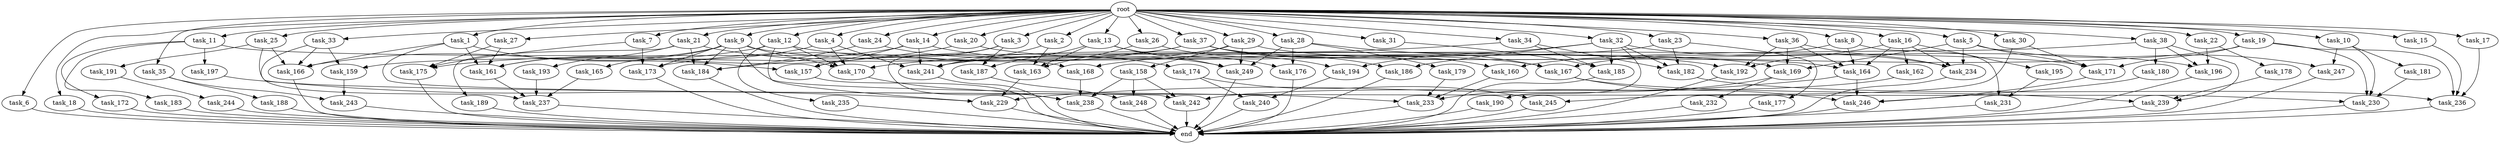 digraph G {
  root [size="0.000000"];
  task_1 [size="102.400000"];
  task_2 [size="102.400000"];
  task_3 [size="102.400000"];
  task_4 [size="102.400000"];
  task_5 [size="102.400000"];
  task_6 [size="102.400000"];
  task_7 [size="102.400000"];
  task_8 [size="102.400000"];
  task_9 [size="102.400000"];
  task_10 [size="102.400000"];
  task_11 [size="102.400000"];
  task_12 [size="102.400000"];
  task_13 [size="102.400000"];
  task_14 [size="102.400000"];
  task_15 [size="102.400000"];
  task_16 [size="102.400000"];
  task_17 [size="102.400000"];
  task_18 [size="102.400000"];
  task_19 [size="102.400000"];
  task_20 [size="102.400000"];
  task_21 [size="102.400000"];
  task_22 [size="102.400000"];
  task_23 [size="102.400000"];
  task_24 [size="102.400000"];
  task_25 [size="102.400000"];
  task_26 [size="102.400000"];
  task_27 [size="102.400000"];
  task_28 [size="102.400000"];
  task_29 [size="102.400000"];
  task_30 [size="102.400000"];
  task_31 [size="102.400000"];
  task_32 [size="102.400000"];
  task_33 [size="102.400000"];
  task_34 [size="102.400000"];
  task_35 [size="102.400000"];
  task_36 [size="102.400000"];
  task_37 [size="102.400000"];
  task_38 [size="102.400000"];
  task_157 [size="77309411328.000000"];
  task_158 [size="30923764531.200001"];
  task_159 [size="17179869184.000000"];
  task_160 [size="44667659878.400002"];
  task_161 [size="152900835737.600006"];
  task_162 [size="3435973836.800000"];
  task_163 [size="32641751449.600002"];
  task_164 [size="80745385164.800003"];
  task_165 [size="42090679500.800003"];
  task_166 [size="70437463654.400009"];
  task_167 [size="85040352460.800003"];
  task_168 [size="124554051584.000000"];
  task_169 [size="127990025420.800003"];
  task_170 [size="173516678758.400024"];
  task_171 [size="180388626432.000000"];
  task_172 [size="42090679500.800003"];
  task_173 [size="110810156236.800003"];
  task_174 [size="69578470195.199997"];
  task_175 [size="171798691840.000000"];
  task_176 [size="29205777612.800003"];
  task_177 [size="21474836480.000000"];
  task_178 [size="3435973836.800000"];
  task_179 [size="21474836480.000000"];
  task_180 [size="30923764531.200001"];
  task_181 [size="85899345920.000000"];
  task_182 [size="115105123532.800003"];
  task_183 [size="42090679500.800003"];
  task_184 [size="208735410585.600006"];
  task_185 [size="101361228185.600006"];
  task_186 [size="21474836480.000000"];
  task_187 [size="21474836480.000000"];
  task_188 [size="69578470195.199997"];
  task_189 [size="54975581388.800003"];
  task_190 [size="7730941132.800000"];
  task_191 [size="3435973836.800000"];
  task_192 [size="87617332838.400009"];
  task_193 [size="54975581388.800003"];
  task_194 [size="29205777612.800003"];
  task_195 [size="3435973836.800000"];
  task_196 [size="65283502899.200005"];
  task_197 [size="42090679500.800003"];
  task_229 [size="159772783411.200012"];
  task_230 [size="162349763788.800018"];
  task_231 [size="107374182400.000000"];
  task_232 [size="54975581388.800003"];
  task_233 [size="197568495616.000000"];
  task_234 [size="108233175859.200012"];
  task_235 [size="42090679500.800003"];
  task_236 [size="267146965811.200012"];
  task_237 [size="139156940390.399994"];
  task_238 [size="116823110451.200012"];
  task_239 [size="46385646796.800003"];
  task_240 [size="111669149696.000000"];
  task_241 [size="101361228185.600006"];
  task_242 [size="42949672960.000000"];
  task_243 [size="155477816115.200012"];
  task_244 [size="42090679500.800003"];
  task_245 [size="55834574848.000000"];
  task_246 [size="79886391705.600006"];
  task_247 [size="140874927308.800018"];
  task_248 [size="44667659878.400002"];
  task_249 [size="102220221644.800003"];
  end [size="0.000000"];

  root -> task_1 [size="1.000000"];
  root -> task_2 [size="1.000000"];
  root -> task_3 [size="1.000000"];
  root -> task_4 [size="1.000000"];
  root -> task_5 [size="1.000000"];
  root -> task_6 [size="1.000000"];
  root -> task_7 [size="1.000000"];
  root -> task_8 [size="1.000000"];
  root -> task_9 [size="1.000000"];
  root -> task_10 [size="1.000000"];
  root -> task_11 [size="1.000000"];
  root -> task_12 [size="1.000000"];
  root -> task_13 [size="1.000000"];
  root -> task_14 [size="1.000000"];
  root -> task_15 [size="1.000000"];
  root -> task_16 [size="1.000000"];
  root -> task_17 [size="1.000000"];
  root -> task_18 [size="1.000000"];
  root -> task_19 [size="1.000000"];
  root -> task_20 [size="1.000000"];
  root -> task_21 [size="1.000000"];
  root -> task_22 [size="1.000000"];
  root -> task_23 [size="1.000000"];
  root -> task_24 [size="1.000000"];
  root -> task_25 [size="1.000000"];
  root -> task_26 [size="1.000000"];
  root -> task_27 [size="1.000000"];
  root -> task_28 [size="1.000000"];
  root -> task_29 [size="1.000000"];
  root -> task_30 [size="1.000000"];
  root -> task_31 [size="1.000000"];
  root -> task_32 [size="1.000000"];
  root -> task_33 [size="1.000000"];
  root -> task_34 [size="1.000000"];
  root -> task_35 [size="1.000000"];
  root -> task_36 [size="1.000000"];
  root -> task_37 [size="1.000000"];
  root -> task_38 [size="1.000000"];
  task_1 -> task_157 [size="209715200.000000"];
  task_1 -> task_161 [size="209715200.000000"];
  task_1 -> task_166 [size="209715200.000000"];
  task_1 -> task_242 [size="209715200.000000"];
  task_2 -> task_163 [size="33554432.000000"];
  task_2 -> task_241 [size="33554432.000000"];
  task_3 -> task_157 [size="134217728.000000"];
  task_3 -> task_187 [size="134217728.000000"];
  task_3 -> task_238 [size="134217728.000000"];
  task_4 -> task_161 [size="33554432.000000"];
  task_4 -> task_170 [size="33554432.000000"];
  task_4 -> task_241 [size="33554432.000000"];
  task_5 -> task_169 [size="536870912.000000"];
  task_5 -> task_171 [size="536870912.000000"];
  task_5 -> task_234 [size="536870912.000000"];
  task_5 -> task_247 [size="536870912.000000"];
  task_6 -> end [size="1.000000"];
  task_7 -> task_173 [size="536870912.000000"];
  task_7 -> task_175 [size="536870912.000000"];
  task_8 -> task_164 [size="209715200.000000"];
  task_8 -> task_167 [size="209715200.000000"];
  task_8 -> task_231 [size="209715200.000000"];
  task_9 -> task_161 [size="411041792.000000"];
  task_9 -> task_165 [size="411041792.000000"];
  task_9 -> task_167 [size="411041792.000000"];
  task_9 -> task_170 [size="411041792.000000"];
  task_9 -> task_173 [size="411041792.000000"];
  task_9 -> task_184 [size="411041792.000000"];
  task_9 -> task_233 [size="411041792.000000"];
  task_10 -> task_181 [size="838860800.000000"];
  task_10 -> task_230 [size="838860800.000000"];
  task_10 -> task_247 [size="838860800.000000"];
  task_11 -> task_171 [size="411041792.000000"];
  task_11 -> task_172 [size="411041792.000000"];
  task_11 -> task_183 [size="411041792.000000"];
  task_11 -> task_197 [size="411041792.000000"];
  task_12 -> task_166 [size="411041792.000000"];
  task_12 -> task_170 [size="411041792.000000"];
  task_12 -> task_192 [size="411041792.000000"];
  task_12 -> task_229 [size="411041792.000000"];
  task_12 -> task_235 [size="411041792.000000"];
  task_13 -> task_163 [size="75497472.000000"];
  task_13 -> task_176 [size="75497472.000000"];
  task_13 -> task_187 [size="75497472.000000"];
  task_13 -> task_249 [size="75497472.000000"];
  task_14 -> task_157 [size="411041792.000000"];
  task_14 -> task_184 [size="411041792.000000"];
  task_14 -> task_241 [size="411041792.000000"];
  task_14 -> task_249 [size="411041792.000000"];
  task_15 -> task_236 [size="838860800.000000"];
  task_16 -> task_162 [size="33554432.000000"];
  task_16 -> task_164 [size="33554432.000000"];
  task_16 -> task_192 [size="33554432.000000"];
  task_16 -> task_195 [size="33554432.000000"];
  task_16 -> task_234 [size="33554432.000000"];
  task_17 -> task_236 [size="679477248.000000"];
  task_18 -> end [size="1.000000"];
  task_19 -> task_168 [size="679477248.000000"];
  task_19 -> task_171 [size="679477248.000000"];
  task_19 -> task_230 [size="679477248.000000"];
  task_19 -> task_236 [size="679477248.000000"];
  task_20 -> task_169 [size="301989888.000000"];
  task_20 -> task_175 [size="301989888.000000"];
  task_21 -> task_168 [size="536870912.000000"];
  task_21 -> task_184 [size="536870912.000000"];
  task_21 -> task_189 [size="536870912.000000"];
  task_21 -> task_193 [size="536870912.000000"];
  task_22 -> task_178 [size="33554432.000000"];
  task_22 -> task_196 [size="33554432.000000"];
  task_23 -> task_177 [size="209715200.000000"];
  task_23 -> task_182 [size="209715200.000000"];
  task_23 -> task_241 [size="209715200.000000"];
  task_24 -> task_174 [size="679477248.000000"];
  task_24 -> task_184 [size="679477248.000000"];
  task_25 -> task_166 [size="33554432.000000"];
  task_25 -> task_191 [size="33554432.000000"];
  task_25 -> task_230 [size="33554432.000000"];
  task_26 -> task_163 [size="209715200.000000"];
  task_26 -> task_194 [size="209715200.000000"];
  task_27 -> task_161 [size="838860800.000000"];
  task_27 -> task_175 [size="838860800.000000"];
  task_28 -> task_167 [size="209715200.000000"];
  task_28 -> task_176 [size="209715200.000000"];
  task_28 -> task_179 [size="209715200.000000"];
  task_28 -> task_249 [size="209715200.000000"];
  task_29 -> task_158 [size="301989888.000000"];
  task_29 -> task_196 [size="301989888.000000"];
  task_29 -> task_241 [size="301989888.000000"];
  task_29 -> task_249 [size="301989888.000000"];
  task_30 -> task_171 [size="134217728.000000"];
  task_30 -> task_245 [size="134217728.000000"];
  task_31 -> task_185 [size="75497472.000000"];
  task_32 -> task_182 [size="75497472.000000"];
  task_32 -> task_185 [size="75497472.000000"];
  task_32 -> task_186 [size="75497472.000000"];
  task_32 -> task_190 [size="75497472.000000"];
  task_32 -> task_194 [size="75497472.000000"];
  task_32 -> task_234 [size="75497472.000000"];
  task_33 -> task_159 [size="33554432.000000"];
  task_33 -> task_166 [size="33554432.000000"];
  task_33 -> task_237 [size="33554432.000000"];
  task_34 -> task_170 [size="838860800.000000"];
  task_34 -> task_182 [size="838860800.000000"];
  task_34 -> task_185 [size="838860800.000000"];
  task_35 -> task_188 [size="679477248.000000"];
  task_35 -> task_243 [size="679477248.000000"];
  task_36 -> task_164 [size="411041792.000000"];
  task_36 -> task_169 [size="411041792.000000"];
  task_36 -> task_192 [size="411041792.000000"];
  task_36 -> task_234 [size="411041792.000000"];
  task_37 -> task_159 [size="134217728.000000"];
  task_37 -> task_160 [size="134217728.000000"];
  task_37 -> task_164 [size="134217728.000000"];
  task_37 -> task_173 [size="134217728.000000"];
  task_37 -> task_186 [size="134217728.000000"];
  task_38 -> task_160 [size="301989888.000000"];
  task_38 -> task_180 [size="301989888.000000"];
  task_38 -> task_196 [size="301989888.000000"];
  task_38 -> task_239 [size="301989888.000000"];
  task_157 -> end [size="1.000000"];
  task_158 -> task_238 [size="134217728.000000"];
  task_158 -> task_242 [size="134217728.000000"];
  task_158 -> task_248 [size="134217728.000000"];
  task_159 -> task_243 [size="838860800.000000"];
  task_160 -> task_233 [size="679477248.000000"];
  task_161 -> task_237 [size="75497472.000000"];
  task_162 -> task_242 [size="75497472.000000"];
  task_163 -> task_229 [size="536870912.000000"];
  task_164 -> task_229 [size="536870912.000000"];
  task_164 -> task_246 [size="536870912.000000"];
  task_165 -> task_237 [size="411041792.000000"];
  task_166 -> end [size="1.000000"];
  task_167 -> task_239 [size="75497472.000000"];
  task_167 -> task_246 [size="75497472.000000"];
  task_168 -> task_238 [size="33554432.000000"];
  task_169 -> task_232 [size="536870912.000000"];
  task_169 -> task_233 [size="536870912.000000"];
  task_170 -> task_238 [size="838860800.000000"];
  task_171 -> task_246 [size="33554432.000000"];
  task_172 -> end [size="1.000000"];
  task_173 -> end [size="1.000000"];
  task_174 -> task_240 [size="411041792.000000"];
  task_174 -> task_245 [size="411041792.000000"];
  task_175 -> end [size="1.000000"];
  task_176 -> end [size="1.000000"];
  task_177 -> end [size="1.000000"];
  task_178 -> task_239 [size="75497472.000000"];
  task_179 -> task_233 [size="301989888.000000"];
  task_180 -> task_246 [size="134217728.000000"];
  task_181 -> task_230 [size="33554432.000000"];
  task_182 -> task_236 [size="411041792.000000"];
  task_183 -> end [size="1.000000"];
  task_184 -> end [size="1.000000"];
  task_185 -> end [size="1.000000"];
  task_186 -> end [size="1.000000"];
  task_187 -> task_248 [size="301989888.000000"];
  task_188 -> end [size="1.000000"];
  task_189 -> end [size="1.000000"];
  task_190 -> end [size="1.000000"];
  task_191 -> task_244 [size="411041792.000000"];
  task_192 -> end [size="1.000000"];
  task_193 -> task_237 [size="838860800.000000"];
  task_194 -> task_240 [size="679477248.000000"];
  task_195 -> task_231 [size="838860800.000000"];
  task_196 -> end [size="1.000000"];
  task_197 -> task_229 [size="75497472.000000"];
  task_229 -> end [size="1.000000"];
  task_230 -> end [size="1.000000"];
  task_231 -> end [size="1.000000"];
  task_232 -> end [size="1.000000"];
  task_233 -> end [size="1.000000"];
  task_234 -> end [size="1.000000"];
  task_235 -> end [size="1.000000"];
  task_236 -> end [size="1.000000"];
  task_237 -> end [size="1.000000"];
  task_238 -> end [size="1.000000"];
  task_239 -> end [size="1.000000"];
  task_240 -> end [size="1.000000"];
  task_241 -> end [size="1.000000"];
  task_242 -> end [size="1.000000"];
  task_243 -> end [size="1.000000"];
  task_244 -> end [size="1.000000"];
  task_245 -> end [size="1.000000"];
  task_246 -> end [size="1.000000"];
  task_247 -> end [size="1.000000"];
  task_248 -> end [size="1.000000"];
  task_249 -> end [size="1.000000"];
}
